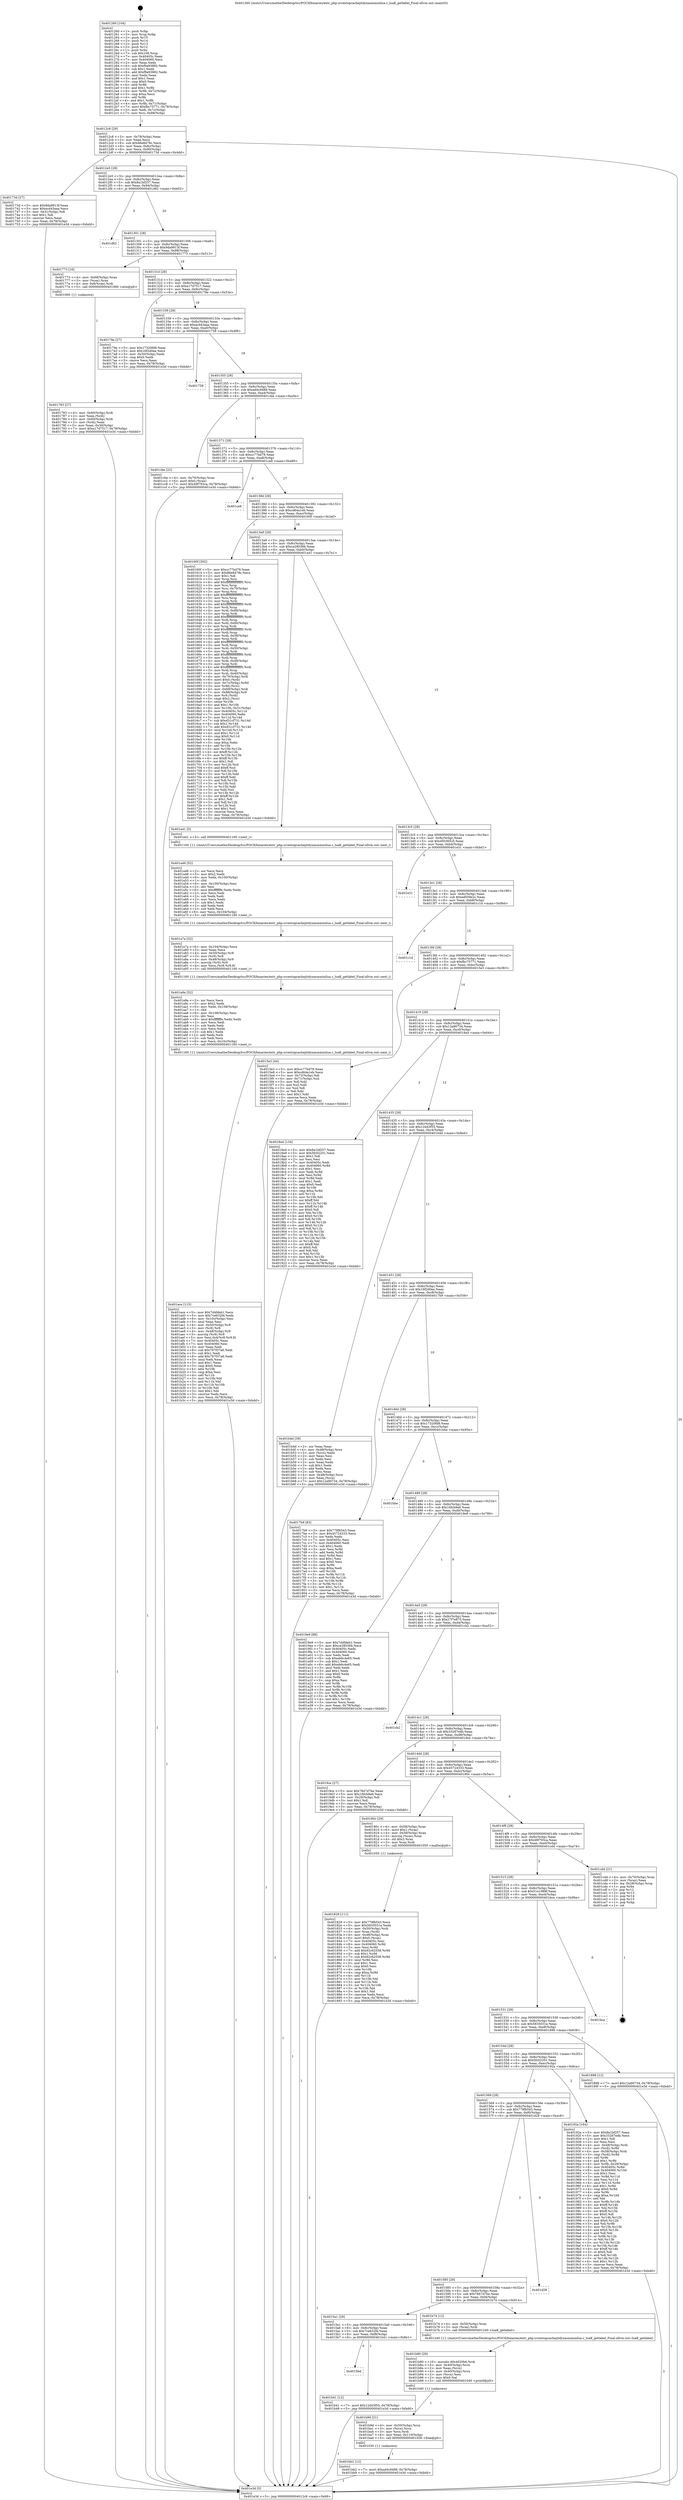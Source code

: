 digraph "0x401260" {
  label = "0x401260 (/mnt/c/Users/mathe/Desktop/tcc/POCII/binaries/extr_php-srcextopcachejitdynasmminilua.c_luaK_getlabel_Final-ollvm.out::main(0))"
  labelloc = "t"
  node[shape=record]

  Entry [label="",width=0.3,height=0.3,shape=circle,fillcolor=black,style=filled]
  "0x4012c8" [label="{
     0x4012c8 [29]\l
     | [instrs]\l
     &nbsp;&nbsp;0x4012c8 \<+3\>: mov -0x78(%rbp),%eax\l
     &nbsp;&nbsp;0x4012cb \<+2\>: mov %eax,%ecx\l
     &nbsp;&nbsp;0x4012cd \<+6\>: sub $0x86e8478c,%ecx\l
     &nbsp;&nbsp;0x4012d3 \<+6\>: mov %eax,-0x8c(%rbp)\l
     &nbsp;&nbsp;0x4012d9 \<+6\>: mov %ecx,-0x90(%rbp)\l
     &nbsp;&nbsp;0x4012df \<+6\>: je 000000000040173d \<main+0x4dd\>\l
  }"]
  "0x40173d" [label="{
     0x40173d [27]\l
     | [instrs]\l
     &nbsp;&nbsp;0x40173d \<+5\>: mov $0x9da9913f,%eax\l
     &nbsp;&nbsp;0x401742 \<+5\>: mov $0xacd43aaa,%ecx\l
     &nbsp;&nbsp;0x401747 \<+3\>: mov -0x31(%rbp),%dl\l
     &nbsp;&nbsp;0x40174a \<+3\>: test $0x1,%dl\l
     &nbsp;&nbsp;0x40174d \<+3\>: cmovne %ecx,%eax\l
     &nbsp;&nbsp;0x401750 \<+3\>: mov %eax,-0x78(%rbp)\l
     &nbsp;&nbsp;0x401753 \<+5\>: jmp 0000000000401e3d \<main+0xbdd\>\l
  }"]
  "0x4012e5" [label="{
     0x4012e5 [28]\l
     | [instrs]\l
     &nbsp;&nbsp;0x4012e5 \<+5\>: jmp 00000000004012ea \<main+0x8a\>\l
     &nbsp;&nbsp;0x4012ea \<+6\>: mov -0x8c(%rbp),%eax\l
     &nbsp;&nbsp;0x4012f0 \<+5\>: sub $0x8a1bf257,%eax\l
     &nbsp;&nbsp;0x4012f5 \<+6\>: mov %eax,-0x94(%rbp)\l
     &nbsp;&nbsp;0x4012fb \<+6\>: je 0000000000401d62 \<main+0xb02\>\l
  }"]
  Exit [label="",width=0.3,height=0.3,shape=circle,fillcolor=black,style=filled,peripheries=2]
  "0x401d62" [label="{
     0x401d62\l
  }", style=dashed]
  "0x401301" [label="{
     0x401301 [28]\l
     | [instrs]\l
     &nbsp;&nbsp;0x401301 \<+5\>: jmp 0000000000401306 \<main+0xa6\>\l
     &nbsp;&nbsp;0x401306 \<+6\>: mov -0x8c(%rbp),%eax\l
     &nbsp;&nbsp;0x40130c \<+5\>: sub $0x9da9913f,%eax\l
     &nbsp;&nbsp;0x401311 \<+6\>: mov %eax,-0x98(%rbp)\l
     &nbsp;&nbsp;0x401317 \<+6\>: je 0000000000401773 \<main+0x513\>\l
  }"]
  "0x401bb2" [label="{
     0x401bb2 [12]\l
     | [instrs]\l
     &nbsp;&nbsp;0x401bb2 \<+7\>: movl $0xad4c9488,-0x78(%rbp)\l
     &nbsp;&nbsp;0x401bb9 \<+5\>: jmp 0000000000401e3d \<main+0xbdd\>\l
  }"]
  "0x401773" [label="{
     0x401773 [16]\l
     | [instrs]\l
     &nbsp;&nbsp;0x401773 \<+4\>: mov -0x68(%rbp),%rax\l
     &nbsp;&nbsp;0x401777 \<+3\>: mov (%rax),%rax\l
     &nbsp;&nbsp;0x40177a \<+4\>: mov 0x8(%rax),%rdi\l
     &nbsp;&nbsp;0x40177e \<+5\>: call 0000000000401060 \<atoi@plt\>\l
     | [calls]\l
     &nbsp;&nbsp;0x401060 \{1\} (unknown)\l
  }"]
  "0x40131d" [label="{
     0x40131d [28]\l
     | [instrs]\l
     &nbsp;&nbsp;0x40131d \<+5\>: jmp 0000000000401322 \<main+0xc2\>\l
     &nbsp;&nbsp;0x401322 \<+6\>: mov -0x8c(%rbp),%eax\l
     &nbsp;&nbsp;0x401328 \<+5\>: sub $0xa17d7517,%eax\l
     &nbsp;&nbsp;0x40132d \<+6\>: mov %eax,-0x9c(%rbp)\l
     &nbsp;&nbsp;0x401333 \<+6\>: je 000000000040179e \<main+0x53e\>\l
  }"]
  "0x401b9d" [label="{
     0x401b9d [21]\l
     | [instrs]\l
     &nbsp;&nbsp;0x401b9d \<+4\>: mov -0x50(%rbp),%rcx\l
     &nbsp;&nbsp;0x401ba1 \<+3\>: mov (%rcx),%rcx\l
     &nbsp;&nbsp;0x401ba4 \<+3\>: mov %rcx,%rdi\l
     &nbsp;&nbsp;0x401ba7 \<+6\>: mov %eax,-0x110(%rbp)\l
     &nbsp;&nbsp;0x401bad \<+5\>: call 0000000000401030 \<free@plt\>\l
     | [calls]\l
     &nbsp;&nbsp;0x401030 \{1\} (unknown)\l
  }"]
  "0x40179e" [label="{
     0x40179e [27]\l
     | [instrs]\l
     &nbsp;&nbsp;0x40179e \<+5\>: mov $0x17320fd8,%eax\l
     &nbsp;&nbsp;0x4017a3 \<+5\>: mov $0x16f2d0ee,%ecx\l
     &nbsp;&nbsp;0x4017a8 \<+3\>: mov -0x30(%rbp),%edx\l
     &nbsp;&nbsp;0x4017ab \<+3\>: cmp $0x0,%edx\l
     &nbsp;&nbsp;0x4017ae \<+3\>: cmove %ecx,%eax\l
     &nbsp;&nbsp;0x4017b1 \<+3\>: mov %eax,-0x78(%rbp)\l
     &nbsp;&nbsp;0x4017b4 \<+5\>: jmp 0000000000401e3d \<main+0xbdd\>\l
  }"]
  "0x401339" [label="{
     0x401339 [28]\l
     | [instrs]\l
     &nbsp;&nbsp;0x401339 \<+5\>: jmp 000000000040133e \<main+0xde\>\l
     &nbsp;&nbsp;0x40133e \<+6\>: mov -0x8c(%rbp),%eax\l
     &nbsp;&nbsp;0x401344 \<+5\>: sub $0xacd43aaa,%eax\l
     &nbsp;&nbsp;0x401349 \<+6\>: mov %eax,-0xa0(%rbp)\l
     &nbsp;&nbsp;0x40134f \<+6\>: je 0000000000401758 \<main+0x4f8\>\l
  }"]
  "0x401b80" [label="{
     0x401b80 [29]\l
     | [instrs]\l
     &nbsp;&nbsp;0x401b80 \<+10\>: movabs $0x4020b6,%rdi\l
     &nbsp;&nbsp;0x401b8a \<+4\>: mov -0x40(%rbp),%rcx\l
     &nbsp;&nbsp;0x401b8e \<+2\>: mov %eax,(%rcx)\l
     &nbsp;&nbsp;0x401b90 \<+4\>: mov -0x40(%rbp),%rcx\l
     &nbsp;&nbsp;0x401b94 \<+2\>: mov (%rcx),%esi\l
     &nbsp;&nbsp;0x401b96 \<+2\>: mov $0x0,%al\l
     &nbsp;&nbsp;0x401b98 \<+5\>: call 0000000000401040 \<printf@plt\>\l
     | [calls]\l
     &nbsp;&nbsp;0x401040 \{1\} (unknown)\l
  }"]
  "0x401758" [label="{
     0x401758\l
  }", style=dashed]
  "0x401355" [label="{
     0x401355 [28]\l
     | [instrs]\l
     &nbsp;&nbsp;0x401355 \<+5\>: jmp 000000000040135a \<main+0xfa\>\l
     &nbsp;&nbsp;0x40135a \<+6\>: mov -0x8c(%rbp),%eax\l
     &nbsp;&nbsp;0x401360 \<+5\>: sub $0xad4c9488,%eax\l
     &nbsp;&nbsp;0x401365 \<+6\>: mov %eax,-0xa4(%rbp)\l
     &nbsp;&nbsp;0x40136b \<+6\>: je 0000000000401cbe \<main+0xa5e\>\l
  }"]
  "0x4015bd" [label="{
     0x4015bd\l
  }", style=dashed]
  "0x401cbe" [label="{
     0x401cbe [22]\l
     | [instrs]\l
     &nbsp;&nbsp;0x401cbe \<+4\>: mov -0x70(%rbp),%rax\l
     &nbsp;&nbsp;0x401cc2 \<+6\>: movl $0x0,(%rax)\l
     &nbsp;&nbsp;0x401cc8 \<+7\>: movl $0x49f793ca,-0x78(%rbp)\l
     &nbsp;&nbsp;0x401ccf \<+5\>: jmp 0000000000401e3d \<main+0xbdd\>\l
  }"]
  "0x401371" [label="{
     0x401371 [28]\l
     | [instrs]\l
     &nbsp;&nbsp;0x401371 \<+5\>: jmp 0000000000401376 \<main+0x116\>\l
     &nbsp;&nbsp;0x401376 \<+6\>: mov -0x8c(%rbp),%eax\l
     &nbsp;&nbsp;0x40137c \<+5\>: sub $0xcc77bd79,%eax\l
     &nbsp;&nbsp;0x401381 \<+6\>: mov %eax,-0xa8(%rbp)\l
     &nbsp;&nbsp;0x401387 \<+6\>: je 0000000000401ce9 \<main+0xa89\>\l
  }"]
  "0x401b41" [label="{
     0x401b41 [12]\l
     | [instrs]\l
     &nbsp;&nbsp;0x401b41 \<+7\>: movl $0x12d43f55,-0x78(%rbp)\l
     &nbsp;&nbsp;0x401b48 \<+5\>: jmp 0000000000401e3d \<main+0xbdd\>\l
  }"]
  "0x401ce9" [label="{
     0x401ce9\l
  }", style=dashed]
  "0x40138d" [label="{
     0x40138d [28]\l
     | [instrs]\l
     &nbsp;&nbsp;0x40138d \<+5\>: jmp 0000000000401392 \<main+0x132\>\l
     &nbsp;&nbsp;0x401392 \<+6\>: mov -0x8c(%rbp),%eax\l
     &nbsp;&nbsp;0x401398 \<+5\>: sub $0xcd64a1eb,%eax\l
     &nbsp;&nbsp;0x40139d \<+6\>: mov %eax,-0xac(%rbp)\l
     &nbsp;&nbsp;0x4013a3 \<+6\>: je 000000000040160f \<main+0x3af\>\l
  }"]
  "0x4015a1" [label="{
     0x4015a1 [28]\l
     | [instrs]\l
     &nbsp;&nbsp;0x4015a1 \<+5\>: jmp 00000000004015a6 \<main+0x346\>\l
     &nbsp;&nbsp;0x4015a6 \<+6\>: mov -0x8c(%rbp),%eax\l
     &nbsp;&nbsp;0x4015ac \<+5\>: sub $0x7ce632fd,%eax\l
     &nbsp;&nbsp;0x4015b1 \<+6\>: mov %eax,-0xf8(%rbp)\l
     &nbsp;&nbsp;0x4015b7 \<+6\>: je 0000000000401b41 \<main+0x8e1\>\l
  }"]
  "0x40160f" [label="{
     0x40160f [302]\l
     | [instrs]\l
     &nbsp;&nbsp;0x40160f \<+5\>: mov $0xcc77bd79,%eax\l
     &nbsp;&nbsp;0x401614 \<+5\>: mov $0x86e8478c,%ecx\l
     &nbsp;&nbsp;0x401619 \<+2\>: mov $0x1,%dl\l
     &nbsp;&nbsp;0x40161b \<+3\>: mov %rsp,%rsi\l
     &nbsp;&nbsp;0x40161e \<+4\>: add $0xfffffffffffffff0,%rsi\l
     &nbsp;&nbsp;0x401622 \<+3\>: mov %rsi,%rsp\l
     &nbsp;&nbsp;0x401625 \<+4\>: mov %rsi,-0x70(%rbp)\l
     &nbsp;&nbsp;0x401629 \<+3\>: mov %rsp,%rsi\l
     &nbsp;&nbsp;0x40162c \<+4\>: add $0xfffffffffffffff0,%rsi\l
     &nbsp;&nbsp;0x401630 \<+3\>: mov %rsi,%rsp\l
     &nbsp;&nbsp;0x401633 \<+3\>: mov %rsp,%rdi\l
     &nbsp;&nbsp;0x401636 \<+4\>: add $0xfffffffffffffff0,%rdi\l
     &nbsp;&nbsp;0x40163a \<+3\>: mov %rdi,%rsp\l
     &nbsp;&nbsp;0x40163d \<+4\>: mov %rdi,-0x68(%rbp)\l
     &nbsp;&nbsp;0x401641 \<+3\>: mov %rsp,%rdi\l
     &nbsp;&nbsp;0x401644 \<+4\>: add $0xfffffffffffffff0,%rdi\l
     &nbsp;&nbsp;0x401648 \<+3\>: mov %rdi,%rsp\l
     &nbsp;&nbsp;0x40164b \<+4\>: mov %rdi,-0x60(%rbp)\l
     &nbsp;&nbsp;0x40164f \<+3\>: mov %rsp,%rdi\l
     &nbsp;&nbsp;0x401652 \<+4\>: add $0xfffffffffffffff0,%rdi\l
     &nbsp;&nbsp;0x401656 \<+3\>: mov %rdi,%rsp\l
     &nbsp;&nbsp;0x401659 \<+4\>: mov %rdi,-0x58(%rbp)\l
     &nbsp;&nbsp;0x40165d \<+3\>: mov %rsp,%rdi\l
     &nbsp;&nbsp;0x401660 \<+4\>: add $0xfffffffffffffff0,%rdi\l
     &nbsp;&nbsp;0x401664 \<+3\>: mov %rdi,%rsp\l
     &nbsp;&nbsp;0x401667 \<+4\>: mov %rdi,-0x50(%rbp)\l
     &nbsp;&nbsp;0x40166b \<+3\>: mov %rsp,%rdi\l
     &nbsp;&nbsp;0x40166e \<+4\>: add $0xfffffffffffffff0,%rdi\l
     &nbsp;&nbsp;0x401672 \<+3\>: mov %rdi,%rsp\l
     &nbsp;&nbsp;0x401675 \<+4\>: mov %rdi,-0x48(%rbp)\l
     &nbsp;&nbsp;0x401679 \<+3\>: mov %rsp,%rdi\l
     &nbsp;&nbsp;0x40167c \<+4\>: add $0xfffffffffffffff0,%rdi\l
     &nbsp;&nbsp;0x401680 \<+3\>: mov %rdi,%rsp\l
     &nbsp;&nbsp;0x401683 \<+4\>: mov %rdi,-0x40(%rbp)\l
     &nbsp;&nbsp;0x401687 \<+4\>: mov -0x70(%rbp),%rdi\l
     &nbsp;&nbsp;0x40168b \<+6\>: movl $0x0,(%rdi)\l
     &nbsp;&nbsp;0x401691 \<+4\>: mov -0x7c(%rbp),%r8d\l
     &nbsp;&nbsp;0x401695 \<+3\>: mov %r8d,(%rsi)\l
     &nbsp;&nbsp;0x401698 \<+4\>: mov -0x68(%rbp),%rdi\l
     &nbsp;&nbsp;0x40169c \<+7\>: mov -0x88(%rbp),%r9\l
     &nbsp;&nbsp;0x4016a3 \<+3\>: mov %r9,(%rdi)\l
     &nbsp;&nbsp;0x4016a6 \<+3\>: cmpl $0x2,(%rsi)\l
     &nbsp;&nbsp;0x4016a9 \<+4\>: setne %r10b\l
     &nbsp;&nbsp;0x4016ad \<+4\>: and $0x1,%r10b\l
     &nbsp;&nbsp;0x4016b1 \<+4\>: mov %r10b,-0x31(%rbp)\l
     &nbsp;&nbsp;0x4016b5 \<+8\>: mov 0x40405c,%r11d\l
     &nbsp;&nbsp;0x4016bd \<+7\>: mov 0x404060,%ebx\l
     &nbsp;&nbsp;0x4016c4 \<+3\>: mov %r11d,%r14d\l
     &nbsp;&nbsp;0x4016c7 \<+7\>: sub $0xd31cf731,%r14d\l
     &nbsp;&nbsp;0x4016ce \<+4\>: sub $0x1,%r14d\l
     &nbsp;&nbsp;0x4016d2 \<+7\>: add $0xd31cf731,%r14d\l
     &nbsp;&nbsp;0x4016d9 \<+4\>: imul %r14d,%r11d\l
     &nbsp;&nbsp;0x4016dd \<+4\>: and $0x1,%r11d\l
     &nbsp;&nbsp;0x4016e1 \<+4\>: cmp $0x0,%r11d\l
     &nbsp;&nbsp;0x4016e5 \<+4\>: sete %r10b\l
     &nbsp;&nbsp;0x4016e9 \<+3\>: cmp $0xa,%ebx\l
     &nbsp;&nbsp;0x4016ec \<+4\>: setl %r15b\l
     &nbsp;&nbsp;0x4016f0 \<+3\>: mov %r10b,%r12b\l
     &nbsp;&nbsp;0x4016f3 \<+4\>: xor $0xff,%r12b\l
     &nbsp;&nbsp;0x4016f7 \<+3\>: mov %r15b,%r13b\l
     &nbsp;&nbsp;0x4016fa \<+4\>: xor $0xff,%r13b\l
     &nbsp;&nbsp;0x4016fe \<+3\>: xor $0x1,%dl\l
     &nbsp;&nbsp;0x401701 \<+3\>: mov %r12b,%sil\l
     &nbsp;&nbsp;0x401704 \<+4\>: and $0xff,%sil\l
     &nbsp;&nbsp;0x401708 \<+3\>: and %dl,%r10b\l
     &nbsp;&nbsp;0x40170b \<+3\>: mov %r13b,%dil\l
     &nbsp;&nbsp;0x40170e \<+4\>: and $0xff,%dil\l
     &nbsp;&nbsp;0x401712 \<+3\>: and %dl,%r15b\l
     &nbsp;&nbsp;0x401715 \<+3\>: or %r10b,%sil\l
     &nbsp;&nbsp;0x401718 \<+3\>: or %r15b,%dil\l
     &nbsp;&nbsp;0x40171b \<+3\>: xor %dil,%sil\l
     &nbsp;&nbsp;0x40171e \<+3\>: or %r13b,%r12b\l
     &nbsp;&nbsp;0x401721 \<+4\>: xor $0xff,%r12b\l
     &nbsp;&nbsp;0x401725 \<+3\>: or $0x1,%dl\l
     &nbsp;&nbsp;0x401728 \<+3\>: and %dl,%r12b\l
     &nbsp;&nbsp;0x40172b \<+3\>: or %r12b,%sil\l
     &nbsp;&nbsp;0x40172e \<+4\>: test $0x1,%sil\l
     &nbsp;&nbsp;0x401732 \<+3\>: cmovne %ecx,%eax\l
     &nbsp;&nbsp;0x401735 \<+3\>: mov %eax,-0x78(%rbp)\l
     &nbsp;&nbsp;0x401738 \<+5\>: jmp 0000000000401e3d \<main+0xbdd\>\l
  }"]
  "0x4013a9" [label="{
     0x4013a9 [28]\l
     | [instrs]\l
     &nbsp;&nbsp;0x4013a9 \<+5\>: jmp 00000000004013ae \<main+0x14e\>\l
     &nbsp;&nbsp;0x4013ae \<+6\>: mov -0x8c(%rbp),%eax\l
     &nbsp;&nbsp;0x4013b4 \<+5\>: sub $0xce28036b,%eax\l
     &nbsp;&nbsp;0x4013b9 \<+6\>: mov %eax,-0xb0(%rbp)\l
     &nbsp;&nbsp;0x4013bf \<+6\>: je 0000000000401a41 \<main+0x7e1\>\l
  }"]
  "0x401b74" [label="{
     0x401b74 [12]\l
     | [instrs]\l
     &nbsp;&nbsp;0x401b74 \<+4\>: mov -0x50(%rbp),%rax\l
     &nbsp;&nbsp;0x401b78 \<+3\>: mov (%rax),%rdi\l
     &nbsp;&nbsp;0x401b7b \<+5\>: call 0000000000401240 \<luaK_getlabel\>\l
     | [calls]\l
     &nbsp;&nbsp;0x401240 \{1\} (/mnt/c/Users/mathe/Desktop/tcc/POCII/binaries/extr_php-srcextopcachejitdynasmminilua.c_luaK_getlabel_Final-ollvm.out::luaK_getlabel)\l
  }"]
  "0x401a41" [label="{
     0x401a41 [5]\l
     | [instrs]\l
     &nbsp;&nbsp;0x401a41 \<+5\>: call 0000000000401160 \<next_i\>\l
     | [calls]\l
     &nbsp;&nbsp;0x401160 \{1\} (/mnt/c/Users/mathe/Desktop/tcc/POCII/binaries/extr_php-srcextopcachejitdynasmminilua.c_luaK_getlabel_Final-ollvm.out::next_i)\l
  }"]
  "0x4013c5" [label="{
     0x4013c5 [28]\l
     | [instrs]\l
     &nbsp;&nbsp;0x4013c5 \<+5\>: jmp 00000000004013ca \<main+0x16a\>\l
     &nbsp;&nbsp;0x4013ca \<+6\>: mov -0x8c(%rbp),%eax\l
     &nbsp;&nbsp;0x4013d0 \<+5\>: sub $0xd50365c5,%eax\l
     &nbsp;&nbsp;0x4013d5 \<+6\>: mov %eax,-0xb4(%rbp)\l
     &nbsp;&nbsp;0x4013db \<+6\>: je 0000000000401e31 \<main+0xbd1\>\l
  }"]
  "0x401585" [label="{
     0x401585 [28]\l
     | [instrs]\l
     &nbsp;&nbsp;0x401585 \<+5\>: jmp 000000000040158a \<main+0x32a\>\l
     &nbsp;&nbsp;0x40158a \<+6\>: mov -0x8c(%rbp),%eax\l
     &nbsp;&nbsp;0x401590 \<+5\>: sub $0x7847d7be,%eax\l
     &nbsp;&nbsp;0x401595 \<+6\>: mov %eax,-0xf4(%rbp)\l
     &nbsp;&nbsp;0x40159b \<+6\>: je 0000000000401b74 \<main+0x914\>\l
  }"]
  "0x401e31" [label="{
     0x401e31\l
  }", style=dashed]
  "0x4013e1" [label="{
     0x4013e1 [28]\l
     | [instrs]\l
     &nbsp;&nbsp;0x4013e1 \<+5\>: jmp 00000000004013e6 \<main+0x186\>\l
     &nbsp;&nbsp;0x4013e6 \<+6\>: mov -0x8c(%rbp),%eax\l
     &nbsp;&nbsp;0x4013ec \<+5\>: sub $0xed059e2c,%eax\l
     &nbsp;&nbsp;0x4013f1 \<+6\>: mov %eax,-0xb8(%rbp)\l
     &nbsp;&nbsp;0x4013f7 \<+6\>: je 0000000000401c1d \<main+0x9bd\>\l
  }"]
  "0x401d28" [label="{
     0x401d28\l
  }", style=dashed]
  "0x401c1d" [label="{
     0x401c1d\l
  }", style=dashed]
  "0x4013fd" [label="{
     0x4013fd [28]\l
     | [instrs]\l
     &nbsp;&nbsp;0x4013fd \<+5\>: jmp 0000000000401402 \<main+0x1a2\>\l
     &nbsp;&nbsp;0x401402 \<+6\>: mov -0x8c(%rbp),%eax\l
     &nbsp;&nbsp;0x401408 \<+5\>: sub $0xfbc75771,%eax\l
     &nbsp;&nbsp;0x40140d \<+6\>: mov %eax,-0xbc(%rbp)\l
     &nbsp;&nbsp;0x401413 \<+6\>: je 00000000004015e3 \<main+0x383\>\l
  }"]
  "0x401ace" [label="{
     0x401ace [115]\l
     | [instrs]\l
     &nbsp;&nbsp;0x401ace \<+5\>: mov $0x7d4fdeb1,%ecx\l
     &nbsp;&nbsp;0x401ad3 \<+5\>: mov $0x7ce632fd,%edx\l
     &nbsp;&nbsp;0x401ad8 \<+6\>: mov -0x10c(%rbp),%esi\l
     &nbsp;&nbsp;0x401ade \<+3\>: imul %eax,%esi\l
     &nbsp;&nbsp;0x401ae1 \<+4\>: mov -0x50(%rbp),%r8\l
     &nbsp;&nbsp;0x401ae5 \<+3\>: mov (%r8),%r8\l
     &nbsp;&nbsp;0x401ae8 \<+4\>: mov -0x48(%rbp),%r9\l
     &nbsp;&nbsp;0x401aec \<+3\>: movslq (%r9),%r9\l
     &nbsp;&nbsp;0x401aef \<+5\>: mov %esi,0x4(%r8,%r9,8)\l
     &nbsp;&nbsp;0x401af4 \<+7\>: mov 0x40405c,%eax\l
     &nbsp;&nbsp;0x401afb \<+7\>: mov 0x404060,%esi\l
     &nbsp;&nbsp;0x401b02 \<+2\>: mov %eax,%edi\l
     &nbsp;&nbsp;0x401b04 \<+6\>: sub $0x767f37a6,%edi\l
     &nbsp;&nbsp;0x401b0a \<+3\>: sub $0x1,%edi\l
     &nbsp;&nbsp;0x401b0d \<+6\>: add $0x767f37a6,%edi\l
     &nbsp;&nbsp;0x401b13 \<+3\>: imul %edi,%eax\l
     &nbsp;&nbsp;0x401b16 \<+3\>: and $0x1,%eax\l
     &nbsp;&nbsp;0x401b19 \<+3\>: cmp $0x0,%eax\l
     &nbsp;&nbsp;0x401b1c \<+4\>: sete %r10b\l
     &nbsp;&nbsp;0x401b20 \<+3\>: cmp $0xa,%esi\l
     &nbsp;&nbsp;0x401b23 \<+4\>: setl %r11b\l
     &nbsp;&nbsp;0x401b27 \<+3\>: mov %r10b,%bl\l
     &nbsp;&nbsp;0x401b2a \<+3\>: and %r11b,%bl\l
     &nbsp;&nbsp;0x401b2d \<+3\>: xor %r11b,%r10b\l
     &nbsp;&nbsp;0x401b30 \<+3\>: or %r10b,%bl\l
     &nbsp;&nbsp;0x401b33 \<+3\>: test $0x1,%bl\l
     &nbsp;&nbsp;0x401b36 \<+3\>: cmovne %edx,%ecx\l
     &nbsp;&nbsp;0x401b39 \<+3\>: mov %ecx,-0x78(%rbp)\l
     &nbsp;&nbsp;0x401b3c \<+5\>: jmp 0000000000401e3d \<main+0xbdd\>\l
  }"]
  "0x4015e3" [label="{
     0x4015e3 [44]\l
     | [instrs]\l
     &nbsp;&nbsp;0x4015e3 \<+5\>: mov $0xcc77bd79,%eax\l
     &nbsp;&nbsp;0x4015e8 \<+5\>: mov $0xcd64a1eb,%ecx\l
     &nbsp;&nbsp;0x4015ed \<+3\>: mov -0x72(%rbp),%dl\l
     &nbsp;&nbsp;0x4015f0 \<+4\>: mov -0x71(%rbp),%sil\l
     &nbsp;&nbsp;0x4015f4 \<+3\>: mov %dl,%dil\l
     &nbsp;&nbsp;0x4015f7 \<+3\>: and %sil,%dil\l
     &nbsp;&nbsp;0x4015fa \<+3\>: xor %sil,%dl\l
     &nbsp;&nbsp;0x4015fd \<+3\>: or %dl,%dil\l
     &nbsp;&nbsp;0x401600 \<+4\>: test $0x1,%dil\l
     &nbsp;&nbsp;0x401604 \<+3\>: cmovne %ecx,%eax\l
     &nbsp;&nbsp;0x401607 \<+3\>: mov %eax,-0x78(%rbp)\l
     &nbsp;&nbsp;0x40160a \<+5\>: jmp 0000000000401e3d \<main+0xbdd\>\l
  }"]
  "0x401419" [label="{
     0x401419 [28]\l
     | [instrs]\l
     &nbsp;&nbsp;0x401419 \<+5\>: jmp 000000000040141e \<main+0x1be\>\l
     &nbsp;&nbsp;0x40141e \<+6\>: mov -0x8c(%rbp),%eax\l
     &nbsp;&nbsp;0x401424 \<+5\>: sub $0x12a90734,%eax\l
     &nbsp;&nbsp;0x401429 \<+6\>: mov %eax,-0xc0(%rbp)\l
     &nbsp;&nbsp;0x40142f \<+6\>: je 00000000004018a4 \<main+0x644\>\l
  }"]
  "0x401e3d" [label="{
     0x401e3d [5]\l
     | [instrs]\l
     &nbsp;&nbsp;0x401e3d \<+5\>: jmp 00000000004012c8 \<main+0x68\>\l
  }"]
  "0x401260" [label="{
     0x401260 [104]\l
     | [instrs]\l
     &nbsp;&nbsp;0x401260 \<+1\>: push %rbp\l
     &nbsp;&nbsp;0x401261 \<+3\>: mov %rsp,%rbp\l
     &nbsp;&nbsp;0x401264 \<+2\>: push %r15\l
     &nbsp;&nbsp;0x401266 \<+2\>: push %r14\l
     &nbsp;&nbsp;0x401268 \<+2\>: push %r13\l
     &nbsp;&nbsp;0x40126a \<+2\>: push %r12\l
     &nbsp;&nbsp;0x40126c \<+1\>: push %rbx\l
     &nbsp;&nbsp;0x40126d \<+7\>: sub $0x108,%rsp\l
     &nbsp;&nbsp;0x401274 \<+7\>: mov 0x40405c,%eax\l
     &nbsp;&nbsp;0x40127b \<+7\>: mov 0x404060,%ecx\l
     &nbsp;&nbsp;0x401282 \<+2\>: mov %eax,%edx\l
     &nbsp;&nbsp;0x401284 \<+6\>: sub $0xf9a93882,%edx\l
     &nbsp;&nbsp;0x40128a \<+3\>: sub $0x1,%edx\l
     &nbsp;&nbsp;0x40128d \<+6\>: add $0xf9a93882,%edx\l
     &nbsp;&nbsp;0x401293 \<+3\>: imul %edx,%eax\l
     &nbsp;&nbsp;0x401296 \<+3\>: and $0x1,%eax\l
     &nbsp;&nbsp;0x401299 \<+3\>: cmp $0x0,%eax\l
     &nbsp;&nbsp;0x40129c \<+4\>: sete %r8b\l
     &nbsp;&nbsp;0x4012a0 \<+4\>: and $0x1,%r8b\l
     &nbsp;&nbsp;0x4012a4 \<+4\>: mov %r8b,-0x72(%rbp)\l
     &nbsp;&nbsp;0x4012a8 \<+3\>: cmp $0xa,%ecx\l
     &nbsp;&nbsp;0x4012ab \<+4\>: setl %r8b\l
     &nbsp;&nbsp;0x4012af \<+4\>: and $0x1,%r8b\l
     &nbsp;&nbsp;0x4012b3 \<+4\>: mov %r8b,-0x71(%rbp)\l
     &nbsp;&nbsp;0x4012b7 \<+7\>: movl $0xfbc75771,-0x78(%rbp)\l
     &nbsp;&nbsp;0x4012be \<+3\>: mov %edi,-0x7c(%rbp)\l
     &nbsp;&nbsp;0x4012c1 \<+7\>: mov %rsi,-0x88(%rbp)\l
  }"]
  "0x401a9a" [label="{
     0x401a9a [52]\l
     | [instrs]\l
     &nbsp;&nbsp;0x401a9a \<+2\>: xor %ecx,%ecx\l
     &nbsp;&nbsp;0x401a9c \<+5\>: mov $0x2,%edx\l
     &nbsp;&nbsp;0x401aa1 \<+6\>: mov %edx,-0x108(%rbp)\l
     &nbsp;&nbsp;0x401aa7 \<+1\>: cltd\l
     &nbsp;&nbsp;0x401aa8 \<+6\>: mov -0x108(%rbp),%esi\l
     &nbsp;&nbsp;0x401aae \<+2\>: idiv %esi\l
     &nbsp;&nbsp;0x401ab0 \<+6\>: imul $0xfffffffe,%edx,%edx\l
     &nbsp;&nbsp;0x401ab6 \<+2\>: mov %ecx,%edi\l
     &nbsp;&nbsp;0x401ab8 \<+2\>: sub %edx,%edi\l
     &nbsp;&nbsp;0x401aba \<+2\>: mov %ecx,%edx\l
     &nbsp;&nbsp;0x401abc \<+3\>: sub $0x1,%edx\l
     &nbsp;&nbsp;0x401abf \<+2\>: add %edx,%edi\l
     &nbsp;&nbsp;0x401ac1 \<+2\>: sub %edi,%ecx\l
     &nbsp;&nbsp;0x401ac3 \<+6\>: mov %ecx,-0x10c(%rbp)\l
     &nbsp;&nbsp;0x401ac9 \<+5\>: call 0000000000401160 \<next_i\>\l
     | [calls]\l
     &nbsp;&nbsp;0x401160 \{1\} (/mnt/c/Users/mathe/Desktop/tcc/POCII/binaries/extr_php-srcextopcachejitdynasmminilua.c_luaK_getlabel_Final-ollvm.out::next_i)\l
  }"]
  "0x401783" [label="{
     0x401783 [27]\l
     | [instrs]\l
     &nbsp;&nbsp;0x401783 \<+4\>: mov -0x60(%rbp),%rdi\l
     &nbsp;&nbsp;0x401787 \<+2\>: mov %eax,(%rdi)\l
     &nbsp;&nbsp;0x401789 \<+4\>: mov -0x60(%rbp),%rdi\l
     &nbsp;&nbsp;0x40178d \<+2\>: mov (%rdi),%eax\l
     &nbsp;&nbsp;0x40178f \<+3\>: mov %eax,-0x30(%rbp)\l
     &nbsp;&nbsp;0x401792 \<+7\>: movl $0xa17d7517,-0x78(%rbp)\l
     &nbsp;&nbsp;0x401799 \<+5\>: jmp 0000000000401e3d \<main+0xbdd\>\l
  }"]
  "0x401a7a" [label="{
     0x401a7a [32]\l
     | [instrs]\l
     &nbsp;&nbsp;0x401a7a \<+6\>: mov -0x104(%rbp),%ecx\l
     &nbsp;&nbsp;0x401a80 \<+3\>: imul %eax,%ecx\l
     &nbsp;&nbsp;0x401a83 \<+4\>: mov -0x50(%rbp),%r8\l
     &nbsp;&nbsp;0x401a87 \<+3\>: mov (%r8),%r8\l
     &nbsp;&nbsp;0x401a8a \<+4\>: mov -0x48(%rbp),%r9\l
     &nbsp;&nbsp;0x401a8e \<+3\>: movslq (%r9),%r9\l
     &nbsp;&nbsp;0x401a91 \<+4\>: mov %ecx,(%r8,%r9,8)\l
     &nbsp;&nbsp;0x401a95 \<+5\>: call 0000000000401160 \<next_i\>\l
     | [calls]\l
     &nbsp;&nbsp;0x401160 \{1\} (/mnt/c/Users/mathe/Desktop/tcc/POCII/binaries/extr_php-srcextopcachejitdynasmminilua.c_luaK_getlabel_Final-ollvm.out::next_i)\l
  }"]
  "0x4018a4" [label="{
     0x4018a4 [134]\l
     | [instrs]\l
     &nbsp;&nbsp;0x4018a4 \<+5\>: mov $0x8a1bf257,%eax\l
     &nbsp;&nbsp;0x4018a9 \<+5\>: mov $0x5fc02201,%ecx\l
     &nbsp;&nbsp;0x4018ae \<+2\>: mov $0x1,%dl\l
     &nbsp;&nbsp;0x4018b0 \<+2\>: xor %esi,%esi\l
     &nbsp;&nbsp;0x4018b2 \<+7\>: mov 0x40405c,%edi\l
     &nbsp;&nbsp;0x4018b9 \<+8\>: mov 0x404060,%r8d\l
     &nbsp;&nbsp;0x4018c1 \<+3\>: sub $0x1,%esi\l
     &nbsp;&nbsp;0x4018c4 \<+3\>: mov %edi,%r9d\l
     &nbsp;&nbsp;0x4018c7 \<+3\>: add %esi,%r9d\l
     &nbsp;&nbsp;0x4018ca \<+4\>: imul %r9d,%edi\l
     &nbsp;&nbsp;0x4018ce \<+3\>: and $0x1,%edi\l
     &nbsp;&nbsp;0x4018d1 \<+3\>: cmp $0x0,%edi\l
     &nbsp;&nbsp;0x4018d4 \<+4\>: sete %r10b\l
     &nbsp;&nbsp;0x4018d8 \<+4\>: cmp $0xa,%r8d\l
     &nbsp;&nbsp;0x4018dc \<+4\>: setl %r11b\l
     &nbsp;&nbsp;0x4018e0 \<+3\>: mov %r10b,%bl\l
     &nbsp;&nbsp;0x4018e3 \<+3\>: xor $0xff,%bl\l
     &nbsp;&nbsp;0x4018e6 \<+3\>: mov %r11b,%r14b\l
     &nbsp;&nbsp;0x4018e9 \<+4\>: xor $0xff,%r14b\l
     &nbsp;&nbsp;0x4018ed \<+3\>: xor $0x0,%dl\l
     &nbsp;&nbsp;0x4018f0 \<+3\>: mov %bl,%r15b\l
     &nbsp;&nbsp;0x4018f3 \<+4\>: and $0x0,%r15b\l
     &nbsp;&nbsp;0x4018f7 \<+3\>: and %dl,%r10b\l
     &nbsp;&nbsp;0x4018fa \<+3\>: mov %r14b,%r12b\l
     &nbsp;&nbsp;0x4018fd \<+4\>: and $0x0,%r12b\l
     &nbsp;&nbsp;0x401901 \<+3\>: and %dl,%r11b\l
     &nbsp;&nbsp;0x401904 \<+3\>: or %r10b,%r15b\l
     &nbsp;&nbsp;0x401907 \<+3\>: or %r11b,%r12b\l
     &nbsp;&nbsp;0x40190a \<+3\>: xor %r12b,%r15b\l
     &nbsp;&nbsp;0x40190d \<+3\>: or %r14b,%bl\l
     &nbsp;&nbsp;0x401910 \<+3\>: xor $0xff,%bl\l
     &nbsp;&nbsp;0x401913 \<+3\>: or $0x0,%dl\l
     &nbsp;&nbsp;0x401916 \<+2\>: and %dl,%bl\l
     &nbsp;&nbsp;0x401918 \<+3\>: or %bl,%r15b\l
     &nbsp;&nbsp;0x40191b \<+4\>: test $0x1,%r15b\l
     &nbsp;&nbsp;0x40191f \<+3\>: cmovne %ecx,%eax\l
     &nbsp;&nbsp;0x401922 \<+3\>: mov %eax,-0x78(%rbp)\l
     &nbsp;&nbsp;0x401925 \<+5\>: jmp 0000000000401e3d \<main+0xbdd\>\l
  }"]
  "0x401435" [label="{
     0x401435 [28]\l
     | [instrs]\l
     &nbsp;&nbsp;0x401435 \<+5\>: jmp 000000000040143a \<main+0x1da\>\l
     &nbsp;&nbsp;0x40143a \<+6\>: mov -0x8c(%rbp),%eax\l
     &nbsp;&nbsp;0x401440 \<+5\>: sub $0x12d43f55,%eax\l
     &nbsp;&nbsp;0x401445 \<+6\>: mov %eax,-0xc4(%rbp)\l
     &nbsp;&nbsp;0x40144b \<+6\>: je 0000000000401b4d \<main+0x8ed\>\l
  }"]
  "0x401a46" [label="{
     0x401a46 [52]\l
     | [instrs]\l
     &nbsp;&nbsp;0x401a46 \<+2\>: xor %ecx,%ecx\l
     &nbsp;&nbsp;0x401a48 \<+5\>: mov $0x2,%edx\l
     &nbsp;&nbsp;0x401a4d \<+6\>: mov %edx,-0x100(%rbp)\l
     &nbsp;&nbsp;0x401a53 \<+1\>: cltd\l
     &nbsp;&nbsp;0x401a54 \<+6\>: mov -0x100(%rbp),%esi\l
     &nbsp;&nbsp;0x401a5a \<+2\>: idiv %esi\l
     &nbsp;&nbsp;0x401a5c \<+6\>: imul $0xfffffffe,%edx,%edx\l
     &nbsp;&nbsp;0x401a62 \<+2\>: mov %ecx,%edi\l
     &nbsp;&nbsp;0x401a64 \<+2\>: sub %edx,%edi\l
     &nbsp;&nbsp;0x401a66 \<+2\>: mov %ecx,%edx\l
     &nbsp;&nbsp;0x401a68 \<+3\>: sub $0x1,%edx\l
     &nbsp;&nbsp;0x401a6b \<+2\>: add %edx,%edi\l
     &nbsp;&nbsp;0x401a6d \<+2\>: sub %edi,%ecx\l
     &nbsp;&nbsp;0x401a6f \<+6\>: mov %ecx,-0x104(%rbp)\l
     &nbsp;&nbsp;0x401a75 \<+5\>: call 0000000000401160 \<next_i\>\l
     | [calls]\l
     &nbsp;&nbsp;0x401160 \{1\} (/mnt/c/Users/mathe/Desktop/tcc/POCII/binaries/extr_php-srcextopcachejitdynasmminilua.c_luaK_getlabel_Final-ollvm.out::next_i)\l
  }"]
  "0x401b4d" [label="{
     0x401b4d [39]\l
     | [instrs]\l
     &nbsp;&nbsp;0x401b4d \<+2\>: xor %eax,%eax\l
     &nbsp;&nbsp;0x401b4f \<+4\>: mov -0x48(%rbp),%rcx\l
     &nbsp;&nbsp;0x401b53 \<+2\>: mov (%rcx),%edx\l
     &nbsp;&nbsp;0x401b55 \<+2\>: mov %eax,%esi\l
     &nbsp;&nbsp;0x401b57 \<+2\>: sub %edx,%esi\l
     &nbsp;&nbsp;0x401b59 \<+2\>: mov %eax,%edx\l
     &nbsp;&nbsp;0x401b5b \<+3\>: sub $0x1,%edx\l
     &nbsp;&nbsp;0x401b5e \<+2\>: add %edx,%esi\l
     &nbsp;&nbsp;0x401b60 \<+2\>: sub %esi,%eax\l
     &nbsp;&nbsp;0x401b62 \<+4\>: mov -0x48(%rbp),%rcx\l
     &nbsp;&nbsp;0x401b66 \<+2\>: mov %eax,(%rcx)\l
     &nbsp;&nbsp;0x401b68 \<+7\>: movl $0x12a90734,-0x78(%rbp)\l
     &nbsp;&nbsp;0x401b6f \<+5\>: jmp 0000000000401e3d \<main+0xbdd\>\l
  }"]
  "0x401451" [label="{
     0x401451 [28]\l
     | [instrs]\l
     &nbsp;&nbsp;0x401451 \<+5\>: jmp 0000000000401456 \<main+0x1f6\>\l
     &nbsp;&nbsp;0x401456 \<+6\>: mov -0x8c(%rbp),%eax\l
     &nbsp;&nbsp;0x40145c \<+5\>: sub $0x16f2d0ee,%eax\l
     &nbsp;&nbsp;0x401461 \<+6\>: mov %eax,-0xc8(%rbp)\l
     &nbsp;&nbsp;0x401467 \<+6\>: je 00000000004017b9 \<main+0x559\>\l
  }"]
  "0x401569" [label="{
     0x401569 [28]\l
     | [instrs]\l
     &nbsp;&nbsp;0x401569 \<+5\>: jmp 000000000040156e \<main+0x30e\>\l
     &nbsp;&nbsp;0x40156e \<+6\>: mov -0x8c(%rbp),%eax\l
     &nbsp;&nbsp;0x401574 \<+5\>: sub $0x779fb543,%eax\l
     &nbsp;&nbsp;0x401579 \<+6\>: mov %eax,-0xf0(%rbp)\l
     &nbsp;&nbsp;0x40157f \<+6\>: je 0000000000401d28 \<main+0xac8\>\l
  }"]
  "0x4017b9" [label="{
     0x4017b9 [83]\l
     | [instrs]\l
     &nbsp;&nbsp;0x4017b9 \<+5\>: mov $0x779fb543,%eax\l
     &nbsp;&nbsp;0x4017be \<+5\>: mov $0x45724333,%ecx\l
     &nbsp;&nbsp;0x4017c3 \<+2\>: xor %edx,%edx\l
     &nbsp;&nbsp;0x4017c5 \<+7\>: mov 0x40405c,%esi\l
     &nbsp;&nbsp;0x4017cc \<+7\>: mov 0x404060,%edi\l
     &nbsp;&nbsp;0x4017d3 \<+3\>: sub $0x1,%edx\l
     &nbsp;&nbsp;0x4017d6 \<+3\>: mov %esi,%r8d\l
     &nbsp;&nbsp;0x4017d9 \<+3\>: add %edx,%r8d\l
     &nbsp;&nbsp;0x4017dc \<+4\>: imul %r8d,%esi\l
     &nbsp;&nbsp;0x4017e0 \<+3\>: and $0x1,%esi\l
     &nbsp;&nbsp;0x4017e3 \<+3\>: cmp $0x0,%esi\l
     &nbsp;&nbsp;0x4017e6 \<+4\>: sete %r9b\l
     &nbsp;&nbsp;0x4017ea \<+3\>: cmp $0xa,%edi\l
     &nbsp;&nbsp;0x4017ed \<+4\>: setl %r10b\l
     &nbsp;&nbsp;0x4017f1 \<+3\>: mov %r9b,%r11b\l
     &nbsp;&nbsp;0x4017f4 \<+3\>: and %r10b,%r11b\l
     &nbsp;&nbsp;0x4017f7 \<+3\>: xor %r10b,%r9b\l
     &nbsp;&nbsp;0x4017fa \<+3\>: or %r9b,%r11b\l
     &nbsp;&nbsp;0x4017fd \<+4\>: test $0x1,%r11b\l
     &nbsp;&nbsp;0x401801 \<+3\>: cmovne %ecx,%eax\l
     &nbsp;&nbsp;0x401804 \<+3\>: mov %eax,-0x78(%rbp)\l
     &nbsp;&nbsp;0x401807 \<+5\>: jmp 0000000000401e3d \<main+0xbdd\>\l
  }"]
  "0x40146d" [label="{
     0x40146d [28]\l
     | [instrs]\l
     &nbsp;&nbsp;0x40146d \<+5\>: jmp 0000000000401472 \<main+0x212\>\l
     &nbsp;&nbsp;0x401472 \<+6\>: mov -0x8c(%rbp),%eax\l
     &nbsp;&nbsp;0x401478 \<+5\>: sub $0x17320fd8,%eax\l
     &nbsp;&nbsp;0x40147d \<+6\>: mov %eax,-0xcc(%rbp)\l
     &nbsp;&nbsp;0x401483 \<+6\>: je 0000000000401bbe \<main+0x95e\>\l
  }"]
  "0x40192a" [label="{
     0x40192a [164]\l
     | [instrs]\l
     &nbsp;&nbsp;0x40192a \<+5\>: mov $0x8a1bf257,%eax\l
     &nbsp;&nbsp;0x40192f \<+5\>: mov $0x33287edb,%ecx\l
     &nbsp;&nbsp;0x401934 \<+2\>: mov $0x1,%dl\l
     &nbsp;&nbsp;0x401936 \<+2\>: xor %esi,%esi\l
     &nbsp;&nbsp;0x401938 \<+4\>: mov -0x48(%rbp),%rdi\l
     &nbsp;&nbsp;0x40193c \<+3\>: mov (%rdi),%r8d\l
     &nbsp;&nbsp;0x40193f \<+4\>: mov -0x58(%rbp),%rdi\l
     &nbsp;&nbsp;0x401943 \<+3\>: cmp (%rdi),%r8d\l
     &nbsp;&nbsp;0x401946 \<+4\>: setl %r9b\l
     &nbsp;&nbsp;0x40194a \<+4\>: and $0x1,%r9b\l
     &nbsp;&nbsp;0x40194e \<+4\>: mov %r9b,-0x29(%rbp)\l
     &nbsp;&nbsp;0x401952 \<+8\>: mov 0x40405c,%r8d\l
     &nbsp;&nbsp;0x40195a \<+8\>: mov 0x404060,%r10d\l
     &nbsp;&nbsp;0x401962 \<+3\>: sub $0x1,%esi\l
     &nbsp;&nbsp;0x401965 \<+3\>: mov %r8d,%r11d\l
     &nbsp;&nbsp;0x401968 \<+3\>: add %esi,%r11d\l
     &nbsp;&nbsp;0x40196b \<+4\>: imul %r11d,%r8d\l
     &nbsp;&nbsp;0x40196f \<+4\>: and $0x1,%r8d\l
     &nbsp;&nbsp;0x401973 \<+4\>: cmp $0x0,%r8d\l
     &nbsp;&nbsp;0x401977 \<+4\>: sete %r9b\l
     &nbsp;&nbsp;0x40197b \<+4\>: cmp $0xa,%r10d\l
     &nbsp;&nbsp;0x40197f \<+3\>: setl %bl\l
     &nbsp;&nbsp;0x401982 \<+3\>: mov %r9b,%r14b\l
     &nbsp;&nbsp;0x401985 \<+4\>: xor $0xff,%r14b\l
     &nbsp;&nbsp;0x401989 \<+3\>: mov %bl,%r15b\l
     &nbsp;&nbsp;0x40198c \<+4\>: xor $0xff,%r15b\l
     &nbsp;&nbsp;0x401990 \<+3\>: xor $0x0,%dl\l
     &nbsp;&nbsp;0x401993 \<+3\>: mov %r14b,%r12b\l
     &nbsp;&nbsp;0x401996 \<+4\>: and $0x0,%r12b\l
     &nbsp;&nbsp;0x40199a \<+3\>: and %dl,%r9b\l
     &nbsp;&nbsp;0x40199d \<+3\>: mov %r15b,%r13b\l
     &nbsp;&nbsp;0x4019a0 \<+4\>: and $0x0,%r13b\l
     &nbsp;&nbsp;0x4019a4 \<+2\>: and %dl,%bl\l
     &nbsp;&nbsp;0x4019a6 \<+3\>: or %r9b,%r12b\l
     &nbsp;&nbsp;0x4019a9 \<+3\>: or %bl,%r13b\l
     &nbsp;&nbsp;0x4019ac \<+3\>: xor %r13b,%r12b\l
     &nbsp;&nbsp;0x4019af \<+3\>: or %r15b,%r14b\l
     &nbsp;&nbsp;0x4019b2 \<+4\>: xor $0xff,%r14b\l
     &nbsp;&nbsp;0x4019b6 \<+3\>: or $0x0,%dl\l
     &nbsp;&nbsp;0x4019b9 \<+3\>: and %dl,%r14b\l
     &nbsp;&nbsp;0x4019bc \<+3\>: or %r14b,%r12b\l
     &nbsp;&nbsp;0x4019bf \<+4\>: test $0x1,%r12b\l
     &nbsp;&nbsp;0x4019c3 \<+3\>: cmovne %ecx,%eax\l
     &nbsp;&nbsp;0x4019c6 \<+3\>: mov %eax,-0x78(%rbp)\l
     &nbsp;&nbsp;0x4019c9 \<+5\>: jmp 0000000000401e3d \<main+0xbdd\>\l
  }"]
  "0x401bbe" [label="{
     0x401bbe\l
  }", style=dashed]
  "0x401489" [label="{
     0x401489 [28]\l
     | [instrs]\l
     &nbsp;&nbsp;0x401489 \<+5\>: jmp 000000000040148e \<main+0x22e\>\l
     &nbsp;&nbsp;0x40148e \<+6\>: mov -0x8c(%rbp),%eax\l
     &nbsp;&nbsp;0x401494 \<+5\>: sub $0x1fdcb9a6,%eax\l
     &nbsp;&nbsp;0x401499 \<+6\>: mov %eax,-0xd0(%rbp)\l
     &nbsp;&nbsp;0x40149f \<+6\>: je 00000000004019e9 \<main+0x789\>\l
  }"]
  "0x40154d" [label="{
     0x40154d [28]\l
     | [instrs]\l
     &nbsp;&nbsp;0x40154d \<+5\>: jmp 0000000000401552 \<main+0x2f2\>\l
     &nbsp;&nbsp;0x401552 \<+6\>: mov -0x8c(%rbp),%eax\l
     &nbsp;&nbsp;0x401558 \<+5\>: sub $0x5fc02201,%eax\l
     &nbsp;&nbsp;0x40155d \<+6\>: mov %eax,-0xec(%rbp)\l
     &nbsp;&nbsp;0x401563 \<+6\>: je 000000000040192a \<main+0x6ca\>\l
  }"]
  "0x4019e9" [label="{
     0x4019e9 [88]\l
     | [instrs]\l
     &nbsp;&nbsp;0x4019e9 \<+5\>: mov $0x7d4fdeb1,%eax\l
     &nbsp;&nbsp;0x4019ee \<+5\>: mov $0xce28036b,%ecx\l
     &nbsp;&nbsp;0x4019f3 \<+7\>: mov 0x40405c,%edx\l
     &nbsp;&nbsp;0x4019fa \<+7\>: mov 0x404060,%esi\l
     &nbsp;&nbsp;0x401a01 \<+2\>: mov %edx,%edi\l
     &nbsp;&nbsp;0x401a03 \<+6\>: sub $0xeb6c4e65,%edi\l
     &nbsp;&nbsp;0x401a09 \<+3\>: sub $0x1,%edi\l
     &nbsp;&nbsp;0x401a0c \<+6\>: add $0xeb6c4e65,%edi\l
     &nbsp;&nbsp;0x401a12 \<+3\>: imul %edi,%edx\l
     &nbsp;&nbsp;0x401a15 \<+3\>: and $0x1,%edx\l
     &nbsp;&nbsp;0x401a18 \<+3\>: cmp $0x0,%edx\l
     &nbsp;&nbsp;0x401a1b \<+4\>: sete %r8b\l
     &nbsp;&nbsp;0x401a1f \<+3\>: cmp $0xa,%esi\l
     &nbsp;&nbsp;0x401a22 \<+4\>: setl %r9b\l
     &nbsp;&nbsp;0x401a26 \<+3\>: mov %r8b,%r10b\l
     &nbsp;&nbsp;0x401a29 \<+3\>: and %r9b,%r10b\l
     &nbsp;&nbsp;0x401a2c \<+3\>: xor %r9b,%r8b\l
     &nbsp;&nbsp;0x401a2f \<+3\>: or %r8b,%r10b\l
     &nbsp;&nbsp;0x401a32 \<+4\>: test $0x1,%r10b\l
     &nbsp;&nbsp;0x401a36 \<+3\>: cmovne %ecx,%eax\l
     &nbsp;&nbsp;0x401a39 \<+3\>: mov %eax,-0x78(%rbp)\l
     &nbsp;&nbsp;0x401a3c \<+5\>: jmp 0000000000401e3d \<main+0xbdd\>\l
  }"]
  "0x4014a5" [label="{
     0x4014a5 [28]\l
     | [instrs]\l
     &nbsp;&nbsp;0x4014a5 \<+5\>: jmp 00000000004014aa \<main+0x24a\>\l
     &nbsp;&nbsp;0x4014aa \<+6\>: mov -0x8c(%rbp),%eax\l
     &nbsp;&nbsp;0x4014b0 \<+5\>: sub $0x27f7e875,%eax\l
     &nbsp;&nbsp;0x4014b5 \<+6\>: mov %eax,-0xd4(%rbp)\l
     &nbsp;&nbsp;0x4014bb \<+6\>: je 0000000000401cb2 \<main+0xa52\>\l
  }"]
  "0x401898" [label="{
     0x401898 [12]\l
     | [instrs]\l
     &nbsp;&nbsp;0x401898 \<+7\>: movl $0x12a90734,-0x78(%rbp)\l
     &nbsp;&nbsp;0x40189f \<+5\>: jmp 0000000000401e3d \<main+0xbdd\>\l
  }"]
  "0x401cb2" [label="{
     0x401cb2\l
  }", style=dashed]
  "0x4014c1" [label="{
     0x4014c1 [28]\l
     | [instrs]\l
     &nbsp;&nbsp;0x4014c1 \<+5\>: jmp 00000000004014c6 \<main+0x266\>\l
     &nbsp;&nbsp;0x4014c6 \<+6\>: mov -0x8c(%rbp),%eax\l
     &nbsp;&nbsp;0x4014cc \<+5\>: sub $0x33287edb,%eax\l
     &nbsp;&nbsp;0x4014d1 \<+6\>: mov %eax,-0xd8(%rbp)\l
     &nbsp;&nbsp;0x4014d7 \<+6\>: je 00000000004019ce \<main+0x76e\>\l
  }"]
  "0x401531" [label="{
     0x401531 [28]\l
     | [instrs]\l
     &nbsp;&nbsp;0x401531 \<+5\>: jmp 0000000000401536 \<main+0x2d6\>\l
     &nbsp;&nbsp;0x401536 \<+6\>: mov -0x8c(%rbp),%eax\l
     &nbsp;&nbsp;0x40153c \<+5\>: sub $0x5835031e,%eax\l
     &nbsp;&nbsp;0x401541 \<+6\>: mov %eax,-0xe8(%rbp)\l
     &nbsp;&nbsp;0x401547 \<+6\>: je 0000000000401898 \<main+0x638\>\l
  }"]
  "0x4019ce" [label="{
     0x4019ce [27]\l
     | [instrs]\l
     &nbsp;&nbsp;0x4019ce \<+5\>: mov $0x7847d7be,%eax\l
     &nbsp;&nbsp;0x4019d3 \<+5\>: mov $0x1fdcb9a6,%ecx\l
     &nbsp;&nbsp;0x4019d8 \<+3\>: mov -0x29(%rbp),%dl\l
     &nbsp;&nbsp;0x4019db \<+3\>: test $0x1,%dl\l
     &nbsp;&nbsp;0x4019de \<+3\>: cmovne %ecx,%eax\l
     &nbsp;&nbsp;0x4019e1 \<+3\>: mov %eax,-0x78(%rbp)\l
     &nbsp;&nbsp;0x4019e4 \<+5\>: jmp 0000000000401e3d \<main+0xbdd\>\l
  }"]
  "0x4014dd" [label="{
     0x4014dd [28]\l
     | [instrs]\l
     &nbsp;&nbsp;0x4014dd \<+5\>: jmp 00000000004014e2 \<main+0x282\>\l
     &nbsp;&nbsp;0x4014e2 \<+6\>: mov -0x8c(%rbp),%eax\l
     &nbsp;&nbsp;0x4014e8 \<+5\>: sub $0x45724333,%eax\l
     &nbsp;&nbsp;0x4014ed \<+6\>: mov %eax,-0xdc(%rbp)\l
     &nbsp;&nbsp;0x4014f3 \<+6\>: je 000000000040180c \<main+0x5ac\>\l
  }"]
  "0x401bca" [label="{
     0x401bca\l
  }", style=dashed]
  "0x40180c" [label="{
     0x40180c [29]\l
     | [instrs]\l
     &nbsp;&nbsp;0x40180c \<+4\>: mov -0x58(%rbp),%rax\l
     &nbsp;&nbsp;0x401810 \<+6\>: movl $0x1,(%rax)\l
     &nbsp;&nbsp;0x401816 \<+4\>: mov -0x58(%rbp),%rax\l
     &nbsp;&nbsp;0x40181a \<+3\>: movslq (%rax),%rax\l
     &nbsp;&nbsp;0x40181d \<+4\>: shl $0x3,%rax\l
     &nbsp;&nbsp;0x401821 \<+3\>: mov %rax,%rdi\l
     &nbsp;&nbsp;0x401824 \<+5\>: call 0000000000401050 \<malloc@plt\>\l
     | [calls]\l
     &nbsp;&nbsp;0x401050 \{1\} (unknown)\l
  }"]
  "0x4014f9" [label="{
     0x4014f9 [28]\l
     | [instrs]\l
     &nbsp;&nbsp;0x4014f9 \<+5\>: jmp 00000000004014fe \<main+0x29e\>\l
     &nbsp;&nbsp;0x4014fe \<+6\>: mov -0x8c(%rbp),%eax\l
     &nbsp;&nbsp;0x401504 \<+5\>: sub $0x49f793ca,%eax\l
     &nbsp;&nbsp;0x401509 \<+6\>: mov %eax,-0xe0(%rbp)\l
     &nbsp;&nbsp;0x40150f \<+6\>: je 0000000000401cd4 \<main+0xa74\>\l
  }"]
  "0x401829" [label="{
     0x401829 [111]\l
     | [instrs]\l
     &nbsp;&nbsp;0x401829 \<+5\>: mov $0x779fb543,%ecx\l
     &nbsp;&nbsp;0x40182e \<+5\>: mov $0x5835031e,%edx\l
     &nbsp;&nbsp;0x401833 \<+4\>: mov -0x50(%rbp),%rdi\l
     &nbsp;&nbsp;0x401837 \<+3\>: mov %rax,(%rdi)\l
     &nbsp;&nbsp;0x40183a \<+4\>: mov -0x48(%rbp),%rax\l
     &nbsp;&nbsp;0x40183e \<+6\>: movl $0x0,(%rax)\l
     &nbsp;&nbsp;0x401844 \<+7\>: mov 0x40405c,%esi\l
     &nbsp;&nbsp;0x40184b \<+8\>: mov 0x404060,%r8d\l
     &nbsp;&nbsp;0x401853 \<+3\>: mov %esi,%r9d\l
     &nbsp;&nbsp;0x401856 \<+7\>: add $0x92c62558,%r9d\l
     &nbsp;&nbsp;0x40185d \<+4\>: sub $0x1,%r9d\l
     &nbsp;&nbsp;0x401861 \<+7\>: sub $0x92c62558,%r9d\l
     &nbsp;&nbsp;0x401868 \<+4\>: imul %r9d,%esi\l
     &nbsp;&nbsp;0x40186c \<+3\>: and $0x1,%esi\l
     &nbsp;&nbsp;0x40186f \<+3\>: cmp $0x0,%esi\l
     &nbsp;&nbsp;0x401872 \<+4\>: sete %r10b\l
     &nbsp;&nbsp;0x401876 \<+4\>: cmp $0xa,%r8d\l
     &nbsp;&nbsp;0x40187a \<+4\>: setl %r11b\l
     &nbsp;&nbsp;0x40187e \<+3\>: mov %r10b,%bl\l
     &nbsp;&nbsp;0x401881 \<+3\>: and %r11b,%bl\l
     &nbsp;&nbsp;0x401884 \<+3\>: xor %r11b,%r10b\l
     &nbsp;&nbsp;0x401887 \<+3\>: or %r10b,%bl\l
     &nbsp;&nbsp;0x40188a \<+3\>: test $0x1,%bl\l
     &nbsp;&nbsp;0x40188d \<+3\>: cmovne %edx,%ecx\l
     &nbsp;&nbsp;0x401890 \<+3\>: mov %ecx,-0x78(%rbp)\l
     &nbsp;&nbsp;0x401893 \<+5\>: jmp 0000000000401e3d \<main+0xbdd\>\l
  }"]
  "0x401515" [label="{
     0x401515 [28]\l
     | [instrs]\l
     &nbsp;&nbsp;0x401515 \<+5\>: jmp 000000000040151a \<main+0x2ba\>\l
     &nbsp;&nbsp;0x40151a \<+6\>: mov -0x8c(%rbp),%eax\l
     &nbsp;&nbsp;0x401520 \<+5\>: sub $0x51e1988f,%eax\l
     &nbsp;&nbsp;0x401525 \<+6\>: mov %eax,-0xe4(%rbp)\l
     &nbsp;&nbsp;0x40152b \<+6\>: je 0000000000401bca \<main+0x96a\>\l
  }"]
  "0x401cd4" [label="{
     0x401cd4 [21]\l
     | [instrs]\l
     &nbsp;&nbsp;0x401cd4 \<+4\>: mov -0x70(%rbp),%rax\l
     &nbsp;&nbsp;0x401cd8 \<+2\>: mov (%rax),%eax\l
     &nbsp;&nbsp;0x401cda \<+4\>: lea -0x28(%rbp),%rsp\l
     &nbsp;&nbsp;0x401cde \<+1\>: pop %rbx\l
     &nbsp;&nbsp;0x401cdf \<+2\>: pop %r12\l
     &nbsp;&nbsp;0x401ce1 \<+2\>: pop %r13\l
     &nbsp;&nbsp;0x401ce3 \<+2\>: pop %r14\l
     &nbsp;&nbsp;0x401ce5 \<+2\>: pop %r15\l
     &nbsp;&nbsp;0x401ce7 \<+1\>: pop %rbp\l
     &nbsp;&nbsp;0x401ce8 \<+1\>: ret\l
  }"]
  Entry -> "0x401260" [label=" 1"]
  "0x4012c8" -> "0x40173d" [label=" 1"]
  "0x4012c8" -> "0x4012e5" [label=" 20"]
  "0x401cd4" -> Exit [label=" 1"]
  "0x4012e5" -> "0x401d62" [label=" 0"]
  "0x4012e5" -> "0x401301" [label=" 20"]
  "0x401cbe" -> "0x401e3d" [label=" 1"]
  "0x401301" -> "0x401773" [label=" 1"]
  "0x401301" -> "0x40131d" [label=" 19"]
  "0x401bb2" -> "0x401e3d" [label=" 1"]
  "0x40131d" -> "0x40179e" [label=" 1"]
  "0x40131d" -> "0x401339" [label=" 18"]
  "0x401b9d" -> "0x401bb2" [label=" 1"]
  "0x401339" -> "0x401758" [label=" 0"]
  "0x401339" -> "0x401355" [label=" 18"]
  "0x401b80" -> "0x401b9d" [label=" 1"]
  "0x401355" -> "0x401cbe" [label=" 1"]
  "0x401355" -> "0x401371" [label=" 17"]
  "0x401b74" -> "0x401b80" [label=" 1"]
  "0x401371" -> "0x401ce9" [label=" 0"]
  "0x401371" -> "0x40138d" [label=" 17"]
  "0x401b4d" -> "0x401e3d" [label=" 1"]
  "0x40138d" -> "0x40160f" [label=" 1"]
  "0x40138d" -> "0x4013a9" [label=" 16"]
  "0x4015a1" -> "0x4015bd" [label=" 0"]
  "0x4013a9" -> "0x401a41" [label=" 1"]
  "0x4013a9" -> "0x4013c5" [label=" 15"]
  "0x4015a1" -> "0x401b41" [label=" 1"]
  "0x4013c5" -> "0x401e31" [label=" 0"]
  "0x4013c5" -> "0x4013e1" [label=" 15"]
  "0x401585" -> "0x4015a1" [label=" 1"]
  "0x4013e1" -> "0x401c1d" [label=" 0"]
  "0x4013e1" -> "0x4013fd" [label=" 15"]
  "0x401585" -> "0x401b74" [label=" 1"]
  "0x4013fd" -> "0x4015e3" [label=" 1"]
  "0x4013fd" -> "0x401419" [label=" 14"]
  "0x4015e3" -> "0x401e3d" [label=" 1"]
  "0x401260" -> "0x4012c8" [label=" 1"]
  "0x401e3d" -> "0x4012c8" [label=" 20"]
  "0x401569" -> "0x401585" [label=" 2"]
  "0x40160f" -> "0x401e3d" [label=" 1"]
  "0x40173d" -> "0x401e3d" [label=" 1"]
  "0x401773" -> "0x401783" [label=" 1"]
  "0x401783" -> "0x401e3d" [label=" 1"]
  "0x40179e" -> "0x401e3d" [label=" 1"]
  "0x401569" -> "0x401d28" [label=" 0"]
  "0x401419" -> "0x4018a4" [label=" 2"]
  "0x401419" -> "0x401435" [label=" 12"]
  "0x401b41" -> "0x401e3d" [label=" 1"]
  "0x401435" -> "0x401b4d" [label=" 1"]
  "0x401435" -> "0x401451" [label=" 11"]
  "0x401ace" -> "0x401e3d" [label=" 1"]
  "0x401451" -> "0x4017b9" [label=" 1"]
  "0x401451" -> "0x40146d" [label=" 10"]
  "0x4017b9" -> "0x401e3d" [label=" 1"]
  "0x401a9a" -> "0x401ace" [label=" 1"]
  "0x40146d" -> "0x401bbe" [label=" 0"]
  "0x40146d" -> "0x401489" [label=" 10"]
  "0x401a7a" -> "0x401a9a" [label=" 1"]
  "0x401489" -> "0x4019e9" [label=" 1"]
  "0x401489" -> "0x4014a5" [label=" 9"]
  "0x401a41" -> "0x401a46" [label=" 1"]
  "0x4014a5" -> "0x401cb2" [label=" 0"]
  "0x4014a5" -> "0x4014c1" [label=" 9"]
  "0x4019e9" -> "0x401e3d" [label=" 1"]
  "0x4014c1" -> "0x4019ce" [label=" 2"]
  "0x4014c1" -> "0x4014dd" [label=" 7"]
  "0x40192a" -> "0x401e3d" [label=" 2"]
  "0x4014dd" -> "0x40180c" [label=" 1"]
  "0x4014dd" -> "0x4014f9" [label=" 6"]
  "0x40180c" -> "0x401829" [label=" 1"]
  "0x401829" -> "0x401e3d" [label=" 1"]
  "0x40154d" -> "0x401569" [label=" 2"]
  "0x4014f9" -> "0x401cd4" [label=" 1"]
  "0x4014f9" -> "0x401515" [label=" 5"]
  "0x40154d" -> "0x40192a" [label=" 2"]
  "0x401515" -> "0x401bca" [label=" 0"]
  "0x401515" -> "0x401531" [label=" 5"]
  "0x4019ce" -> "0x401e3d" [label=" 2"]
  "0x401531" -> "0x401898" [label=" 1"]
  "0x401531" -> "0x40154d" [label=" 4"]
  "0x401898" -> "0x401e3d" [label=" 1"]
  "0x4018a4" -> "0x401e3d" [label=" 2"]
  "0x401a46" -> "0x401a7a" [label=" 1"]
}
